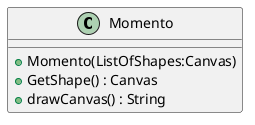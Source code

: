 @startuml
class Momento {
    + Momento(ListOfShapes:Canvas)
    + GetShape() : Canvas
    + drawCanvas() : String
}
@enduml
